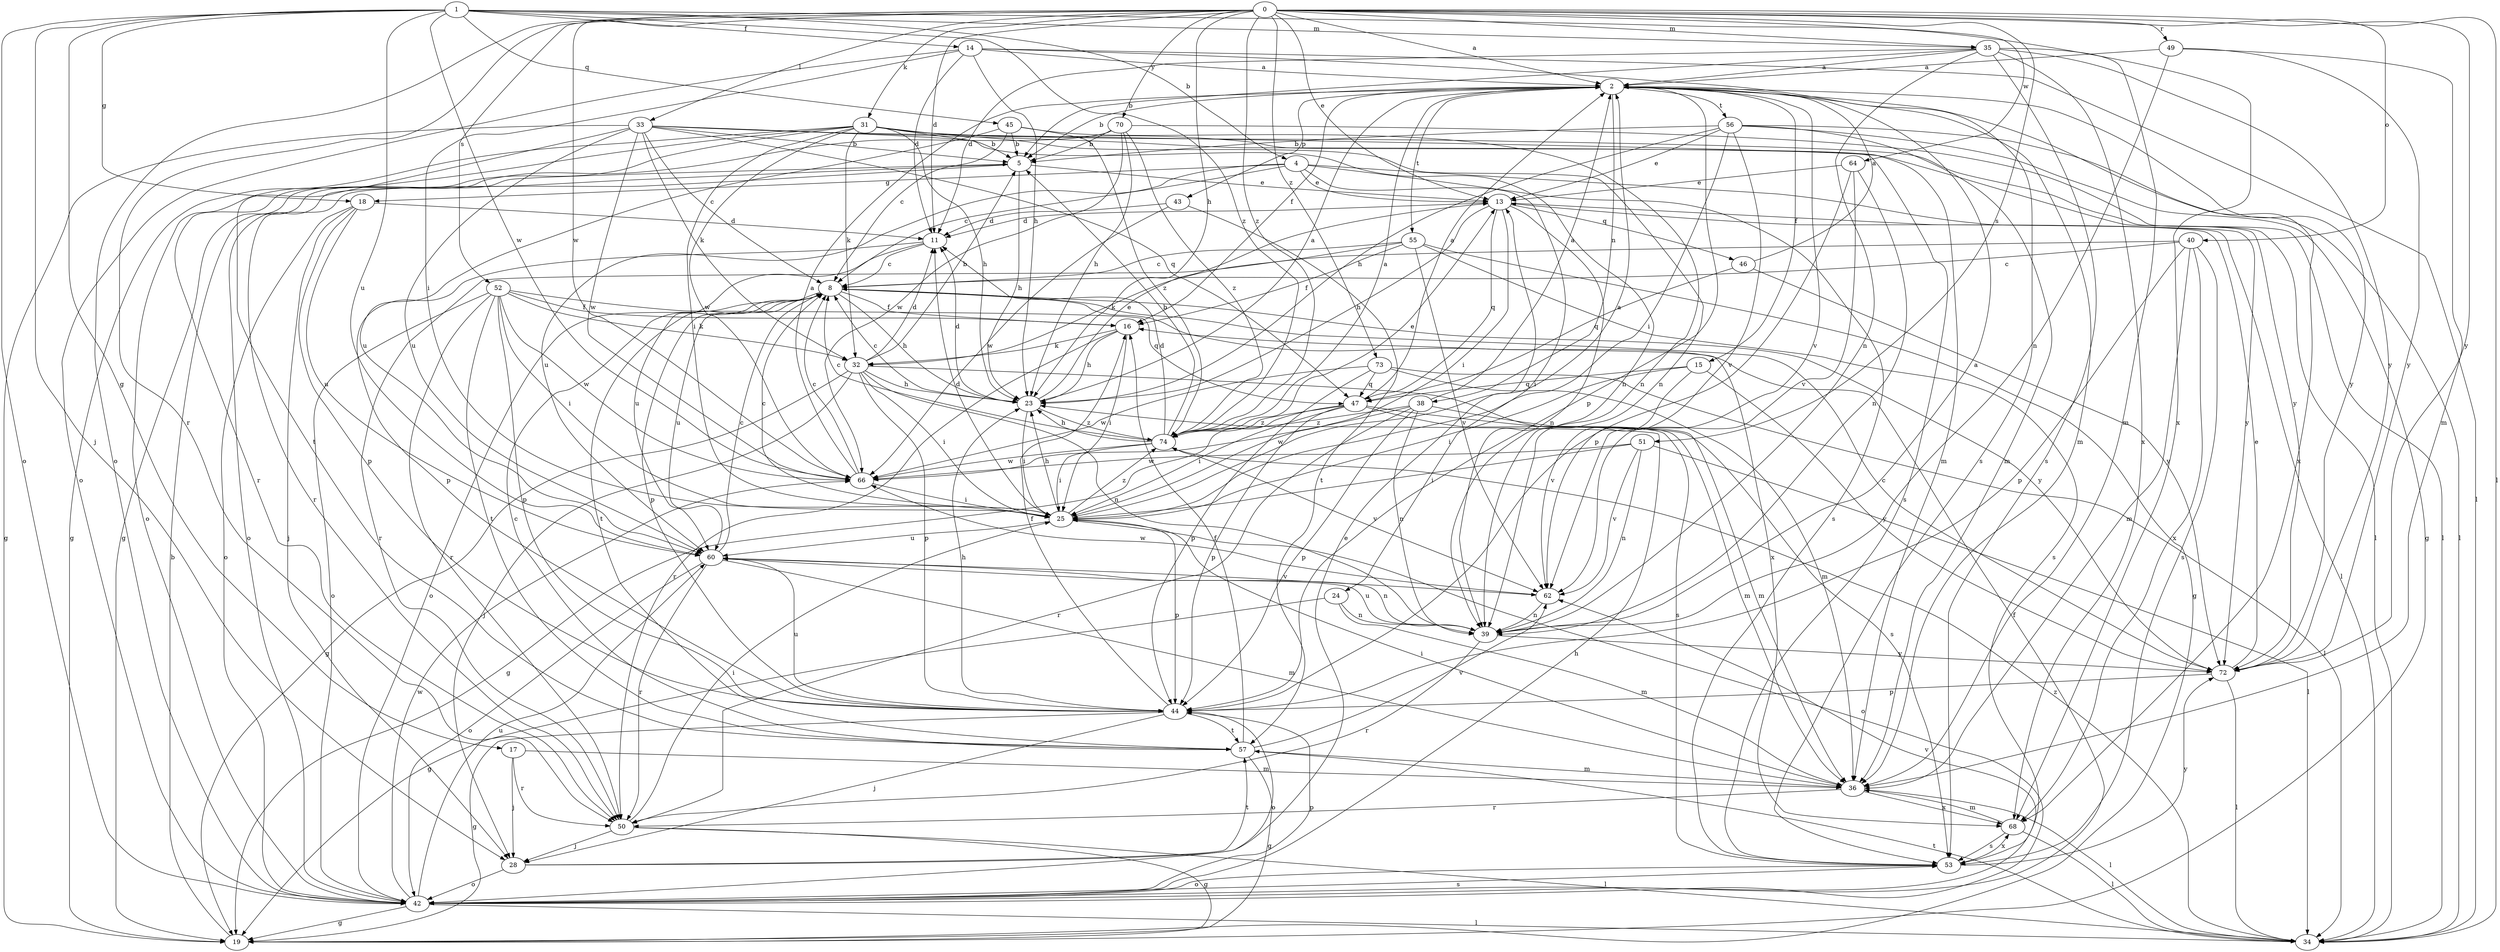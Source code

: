 strict digraph  {
0;
1;
2;
4;
5;
8;
11;
13;
14;
15;
16;
17;
18;
19;
23;
24;
25;
28;
31;
32;
33;
34;
35;
36;
38;
39;
40;
42;
43;
44;
45;
46;
47;
49;
50;
51;
52;
53;
55;
56;
57;
60;
62;
64;
66;
68;
70;
72;
73;
74;
0 -> 2  [label=a];
0 -> 11  [label=d];
0 -> 13  [label=e];
0 -> 23  [label=h];
0 -> 31  [label=k];
0 -> 33  [label=l];
0 -> 34  [label=l];
0 -> 35  [label=m];
0 -> 40  [label=o];
0 -> 42  [label=o];
0 -> 49  [label=r];
0 -> 50  [label=r];
0 -> 51  [label=s];
0 -> 52  [label=s];
0 -> 64  [label=w];
0 -> 66  [label=w];
0 -> 70  [label=y];
0 -> 72  [label=y];
0 -> 73  [label=z];
0 -> 74  [label=z];
1 -> 4  [label=b];
1 -> 14  [label=f];
1 -> 17  [label=g];
1 -> 18  [label=g];
1 -> 28  [label=j];
1 -> 35  [label=m];
1 -> 42  [label=o];
1 -> 45  [label=q];
1 -> 60  [label=u];
1 -> 66  [label=w];
1 -> 68  [label=x];
1 -> 74  [label=z];
2 -> 5  [label=b];
2 -> 15  [label=f];
2 -> 16  [label=f];
2 -> 36  [label=m];
2 -> 38  [label=n];
2 -> 43  [label=p];
2 -> 44  [label=p];
2 -> 55  [label=t];
2 -> 56  [label=t];
2 -> 62  [label=v];
2 -> 68  [label=x];
2 -> 72  [label=y];
4 -> 8  [label=c];
4 -> 13  [label=e];
4 -> 18  [label=g];
4 -> 24  [label=i];
4 -> 53  [label=s];
4 -> 60  [label=u];
4 -> 72  [label=y];
5 -> 13  [label=e];
5 -> 23  [label=h];
5 -> 42  [label=o];
5 -> 50  [label=r];
8 -> 16  [label=f];
8 -> 23  [label=h];
8 -> 42  [label=o];
8 -> 44  [label=p];
8 -> 57  [label=t];
8 -> 60  [label=u];
8 -> 68  [label=x];
8 -> 72  [label=y];
11 -> 8  [label=c];
11 -> 44  [label=p];
11 -> 60  [label=u];
13 -> 11  [label=d];
13 -> 23  [label=h];
13 -> 25  [label=i];
13 -> 34  [label=l];
13 -> 39  [label=n];
13 -> 46  [label=q];
13 -> 47  [label=q];
14 -> 2  [label=a];
14 -> 11  [label=d];
14 -> 23  [label=h];
14 -> 25  [label=i];
14 -> 34  [label=l];
14 -> 42  [label=o];
14 -> 53  [label=s];
15 -> 25  [label=i];
15 -> 47  [label=q];
15 -> 62  [label=v];
15 -> 72  [label=y];
16 -> 23  [label=h];
16 -> 25  [label=i];
16 -> 32  [label=k];
16 -> 50  [label=r];
17 -> 28  [label=j];
17 -> 36  [label=m];
17 -> 50  [label=r];
18 -> 11  [label=d];
18 -> 28  [label=j];
18 -> 42  [label=o];
18 -> 44  [label=p];
18 -> 60  [label=u];
19 -> 5  [label=b];
23 -> 2  [label=a];
23 -> 8  [label=c];
23 -> 11  [label=d];
23 -> 13  [label=e];
23 -> 25  [label=i];
23 -> 74  [label=z];
24 -> 19  [label=g];
24 -> 36  [label=m];
24 -> 39  [label=n];
25 -> 2  [label=a];
25 -> 8  [label=c];
25 -> 11  [label=d];
25 -> 23  [label=h];
25 -> 42  [label=o];
25 -> 44  [label=p];
25 -> 60  [label=u];
25 -> 74  [label=z];
28 -> 13  [label=e];
28 -> 42  [label=o];
28 -> 57  [label=t];
31 -> 5  [label=b];
31 -> 19  [label=g];
31 -> 23  [label=h];
31 -> 25  [label=i];
31 -> 32  [label=k];
31 -> 34  [label=l];
31 -> 36  [label=m];
31 -> 39  [label=n];
31 -> 42  [label=o];
31 -> 50  [label=r];
31 -> 66  [label=w];
32 -> 5  [label=b];
32 -> 11  [label=d];
32 -> 19  [label=g];
32 -> 23  [label=h];
32 -> 25  [label=i];
32 -> 28  [label=j];
32 -> 39  [label=n];
32 -> 44  [label=p];
32 -> 53  [label=s];
33 -> 5  [label=b];
33 -> 8  [label=c];
33 -> 19  [label=g];
33 -> 32  [label=k];
33 -> 39  [label=n];
33 -> 47  [label=q];
33 -> 53  [label=s];
33 -> 57  [label=t];
33 -> 60  [label=u];
33 -> 66  [label=w];
33 -> 72  [label=y];
34 -> 57  [label=t];
34 -> 74  [label=z];
35 -> 2  [label=a];
35 -> 5  [label=b];
35 -> 11  [label=d];
35 -> 36  [label=m];
35 -> 39  [label=n];
35 -> 53  [label=s];
35 -> 68  [label=x];
35 -> 72  [label=y];
36 -> 25  [label=i];
36 -> 34  [label=l];
36 -> 50  [label=r];
36 -> 68  [label=x];
38 -> 2  [label=a];
38 -> 36  [label=m];
38 -> 39  [label=n];
38 -> 44  [label=p];
38 -> 50  [label=r];
38 -> 66  [label=w];
38 -> 74  [label=z];
39 -> 2  [label=a];
39 -> 50  [label=r];
39 -> 60  [label=u];
39 -> 72  [label=y];
40 -> 8  [label=c];
40 -> 36  [label=m];
40 -> 44  [label=p];
40 -> 50  [label=r];
40 -> 53  [label=s];
40 -> 68  [label=x];
42 -> 16  [label=f];
42 -> 19  [label=g];
42 -> 23  [label=h];
42 -> 34  [label=l];
42 -> 44  [label=p];
42 -> 53  [label=s];
42 -> 60  [label=u];
42 -> 62  [label=v];
42 -> 66  [label=w];
43 -> 11  [label=d];
43 -> 57  [label=t];
43 -> 66  [label=w];
44 -> 16  [label=f];
44 -> 19  [label=g];
44 -> 23  [label=h];
44 -> 28  [label=j];
44 -> 42  [label=o];
44 -> 57  [label=t];
44 -> 60  [label=u];
45 -> 5  [label=b];
45 -> 8  [label=c];
45 -> 39  [label=n];
45 -> 60  [label=u];
45 -> 74  [label=z];
46 -> 2  [label=a];
46 -> 47  [label=q];
46 -> 72  [label=y];
47 -> 2  [label=a];
47 -> 19  [label=g];
47 -> 25  [label=i];
47 -> 36  [label=m];
47 -> 44  [label=p];
47 -> 53  [label=s];
47 -> 74  [label=z];
49 -> 2  [label=a];
49 -> 36  [label=m];
49 -> 39  [label=n];
49 -> 72  [label=y];
50 -> 19  [label=g];
50 -> 25  [label=i];
50 -> 28  [label=j];
50 -> 34  [label=l];
51 -> 25  [label=i];
51 -> 34  [label=l];
51 -> 39  [label=n];
51 -> 62  [label=v];
51 -> 66  [label=w];
52 -> 16  [label=f];
52 -> 25  [label=i];
52 -> 32  [label=k];
52 -> 42  [label=o];
52 -> 44  [label=p];
52 -> 47  [label=q];
52 -> 50  [label=r];
52 -> 57  [label=t];
52 -> 66  [label=w];
53 -> 42  [label=o];
53 -> 68  [label=x];
53 -> 72  [label=y];
55 -> 8  [label=c];
55 -> 16  [label=f];
55 -> 19  [label=g];
55 -> 32  [label=k];
55 -> 53  [label=s];
55 -> 62  [label=v];
56 -> 5  [label=b];
56 -> 13  [label=e];
56 -> 19  [label=g];
56 -> 23  [label=h];
56 -> 25  [label=i];
56 -> 34  [label=l];
56 -> 36  [label=m];
56 -> 62  [label=v];
57 -> 8  [label=c];
57 -> 16  [label=f];
57 -> 19  [label=g];
57 -> 36  [label=m];
57 -> 62  [label=v];
60 -> 8  [label=c];
60 -> 36  [label=m];
60 -> 39  [label=n];
60 -> 42  [label=o];
60 -> 50  [label=r];
60 -> 62  [label=v];
62 -> 39  [label=n];
62 -> 66  [label=w];
64 -> 13  [label=e];
64 -> 39  [label=n];
64 -> 44  [label=p];
64 -> 62  [label=v];
66 -> 2  [label=a];
66 -> 8  [label=c];
66 -> 25  [label=i];
68 -> 34  [label=l];
68 -> 36  [label=m];
68 -> 53  [label=s];
70 -> 5  [label=b];
70 -> 19  [label=g];
70 -> 23  [label=h];
70 -> 34  [label=l];
70 -> 66  [label=w];
70 -> 74  [label=z];
72 -> 8  [label=c];
72 -> 13  [label=e];
72 -> 34  [label=l];
72 -> 44  [label=p];
73 -> 34  [label=l];
73 -> 36  [label=m];
73 -> 44  [label=p];
73 -> 47  [label=q];
73 -> 66  [label=w];
74 -> 2  [label=a];
74 -> 5  [label=b];
74 -> 8  [label=c];
74 -> 11  [label=d];
74 -> 13  [label=e];
74 -> 23  [label=h];
74 -> 25  [label=i];
74 -> 62  [label=v];
74 -> 66  [label=w];
}
